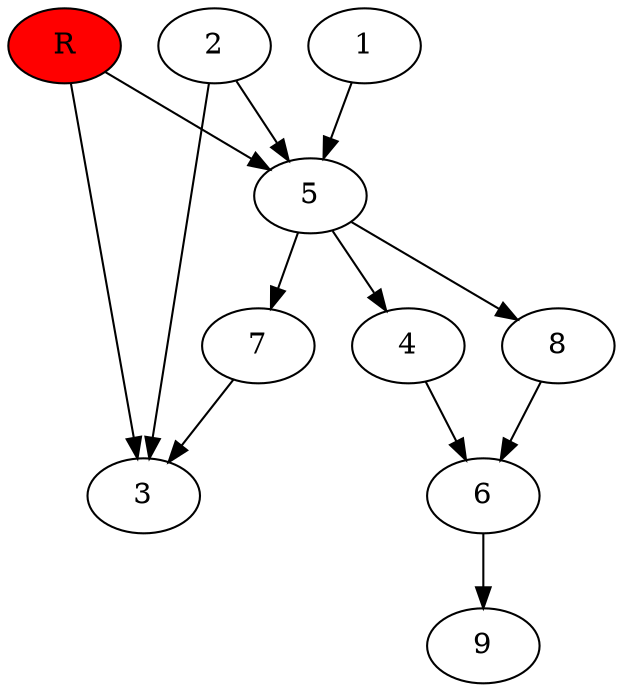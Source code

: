 digraph prb45854 {
	1
	2
	3
	4
	5
	6
	7
	8
	R [fillcolor="#ff0000" style=filled]
	1 -> 5
	2 -> 3
	2 -> 5
	4 -> 6
	5 -> 4
	5 -> 7
	5 -> 8
	6 -> 9
	7 -> 3
	8 -> 6
	R -> 3
	R -> 5
}

